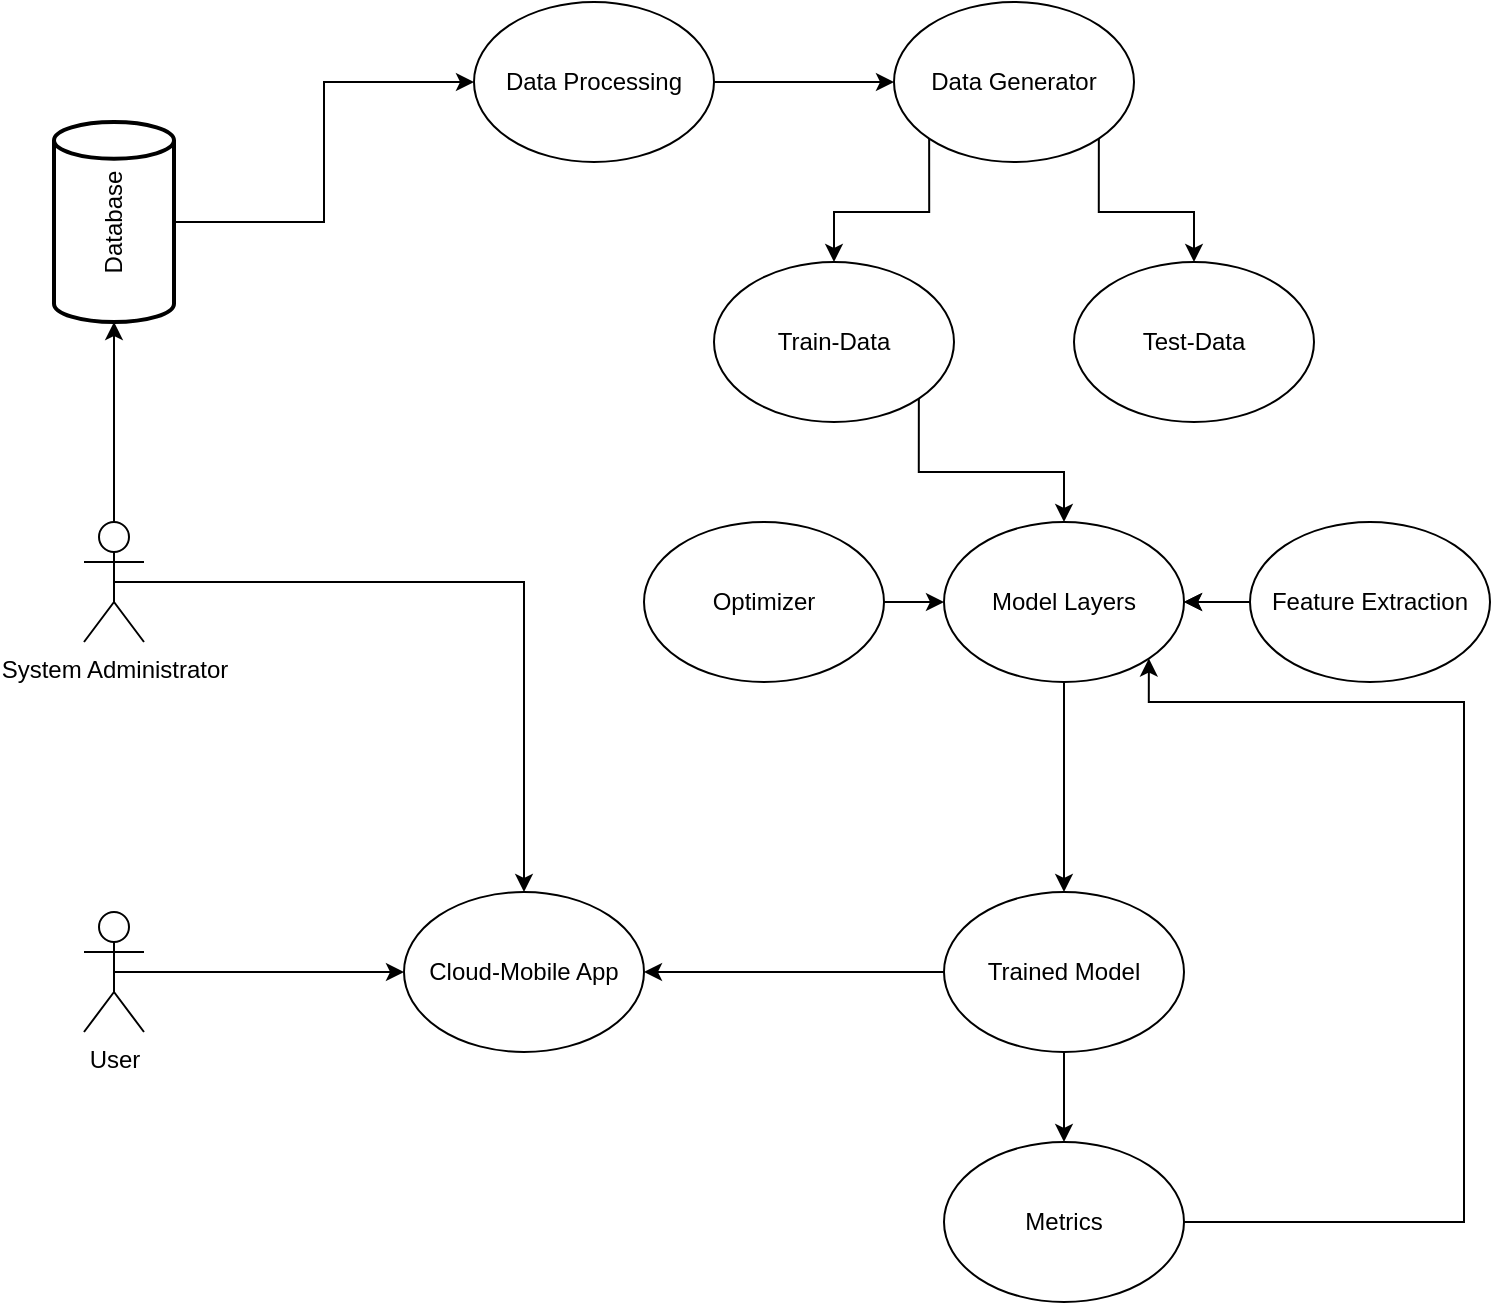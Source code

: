 <mxfile version="20.5.1" type="github">
  <diagram id="Z_isAmxPyYDPvPfBriaF" name="Page-1">
    <mxGraphModel dx="1256" dy="808" grid="1" gridSize="10" guides="1" tooltips="1" connect="1" arrows="1" fold="1" page="1" pageScale="1" pageWidth="827" pageHeight="1169" math="0" shadow="0">
      <root>
        <mxCell id="0" />
        <mxCell id="1" parent="0" />
        <mxCell id="cteyw57EZUwjN1r9_n_c-33" style="edgeStyle=orthogonalEdgeStyle;rounded=0;orthogonalLoop=1;jettySize=auto;html=1;exitX=0.5;exitY=0.5;exitDx=0;exitDy=0;exitPerimeter=0;" edge="1" parent="1" source="cteyw57EZUwjN1r9_n_c-1" target="cteyw57EZUwjN1r9_n_c-14">
          <mxGeometry relative="1" as="geometry" />
        </mxCell>
        <mxCell id="cteyw57EZUwjN1r9_n_c-1" value="User" style="shape=umlActor;verticalLabelPosition=bottom;verticalAlign=top;html=1;outlineConnect=0;" vertex="1" parent="1">
          <mxGeometry x="80" y="715" width="30" height="60" as="geometry" />
        </mxCell>
        <mxCell id="cteyw57EZUwjN1r9_n_c-30" style="edgeStyle=orthogonalEdgeStyle;rounded=0;orthogonalLoop=1;jettySize=auto;html=1;exitX=0.5;exitY=0.5;exitDx=0;exitDy=0;exitPerimeter=0;entryX=0.5;entryY=0;entryDx=0;entryDy=0;" edge="1" parent="1" source="cteyw57EZUwjN1r9_n_c-2" target="cteyw57EZUwjN1r9_n_c-14">
          <mxGeometry relative="1" as="geometry" />
        </mxCell>
        <mxCell id="cteyw57EZUwjN1r9_n_c-32" style="edgeStyle=orthogonalEdgeStyle;rounded=0;orthogonalLoop=1;jettySize=auto;html=1;exitX=0.5;exitY=0;exitDx=0;exitDy=0;exitPerimeter=0;entryX=0;entryY=0.5;entryDx=0;entryDy=0;entryPerimeter=0;" edge="1" parent="1" source="cteyw57EZUwjN1r9_n_c-2" target="cteyw57EZUwjN1r9_n_c-4">
          <mxGeometry relative="1" as="geometry" />
        </mxCell>
        <mxCell id="cteyw57EZUwjN1r9_n_c-2" value="System Administrator" style="shape=umlActor;verticalLabelPosition=bottom;verticalAlign=top;html=1;outlineConnect=0;" vertex="1" parent="1">
          <mxGeometry x="80" y="520" width="30" height="60" as="geometry" />
        </mxCell>
        <mxCell id="cteyw57EZUwjN1r9_n_c-15" style="edgeStyle=orthogonalEdgeStyle;rounded=0;orthogonalLoop=1;jettySize=auto;html=1;exitX=0.5;exitY=1;exitDx=0;exitDy=0;exitPerimeter=0;entryX=0;entryY=0.5;entryDx=0;entryDy=0;" edge="1" parent="1" source="cteyw57EZUwjN1r9_n_c-4" target="cteyw57EZUwjN1r9_n_c-5">
          <mxGeometry relative="1" as="geometry" />
        </mxCell>
        <mxCell id="cteyw57EZUwjN1r9_n_c-4" value="Database" style="strokeWidth=2;html=1;shape=mxgraph.flowchart.direct_data;whiteSpace=wrap;rotation=-90;" vertex="1" parent="1">
          <mxGeometry x="45" y="340" width="100" height="60" as="geometry" />
        </mxCell>
        <mxCell id="cteyw57EZUwjN1r9_n_c-16" style="edgeStyle=orthogonalEdgeStyle;rounded=0;orthogonalLoop=1;jettySize=auto;html=1;exitX=1;exitY=0.5;exitDx=0;exitDy=0;entryX=0;entryY=0.5;entryDx=0;entryDy=0;" edge="1" parent="1" source="cteyw57EZUwjN1r9_n_c-5" target="cteyw57EZUwjN1r9_n_c-6">
          <mxGeometry relative="1" as="geometry" />
        </mxCell>
        <mxCell id="cteyw57EZUwjN1r9_n_c-5" value="Data Processing" style="ellipse;whiteSpace=wrap;html=1;" vertex="1" parent="1">
          <mxGeometry x="275" y="260" width="120" height="80" as="geometry" />
        </mxCell>
        <mxCell id="cteyw57EZUwjN1r9_n_c-17" style="edgeStyle=orthogonalEdgeStyle;rounded=0;orthogonalLoop=1;jettySize=auto;html=1;exitX=0;exitY=1;exitDx=0;exitDy=0;entryX=0.5;entryY=0;entryDx=0;entryDy=0;" edge="1" parent="1" source="cteyw57EZUwjN1r9_n_c-6" target="cteyw57EZUwjN1r9_n_c-7">
          <mxGeometry relative="1" as="geometry" />
        </mxCell>
        <mxCell id="cteyw57EZUwjN1r9_n_c-18" style="edgeStyle=orthogonalEdgeStyle;rounded=0;orthogonalLoop=1;jettySize=auto;html=1;exitX=1;exitY=1;exitDx=0;exitDy=0;entryX=0.5;entryY=0;entryDx=0;entryDy=0;" edge="1" parent="1" source="cteyw57EZUwjN1r9_n_c-6" target="cteyw57EZUwjN1r9_n_c-8">
          <mxGeometry relative="1" as="geometry" />
        </mxCell>
        <mxCell id="cteyw57EZUwjN1r9_n_c-6" value="Data Generator" style="ellipse;whiteSpace=wrap;html=1;" vertex="1" parent="1">
          <mxGeometry x="485" y="260" width="120" height="80" as="geometry" />
        </mxCell>
        <mxCell id="cteyw57EZUwjN1r9_n_c-19" style="edgeStyle=orthogonalEdgeStyle;rounded=0;orthogonalLoop=1;jettySize=auto;html=1;exitX=1;exitY=1;exitDx=0;exitDy=0;entryX=0.5;entryY=0;entryDx=0;entryDy=0;" edge="1" parent="1" source="cteyw57EZUwjN1r9_n_c-7" target="cteyw57EZUwjN1r9_n_c-10">
          <mxGeometry relative="1" as="geometry" />
        </mxCell>
        <mxCell id="cteyw57EZUwjN1r9_n_c-7" value="Train-Data" style="ellipse;whiteSpace=wrap;html=1;" vertex="1" parent="1">
          <mxGeometry x="395" y="390" width="120" height="80" as="geometry" />
        </mxCell>
        <mxCell id="cteyw57EZUwjN1r9_n_c-8" value="Test-Data" style="ellipse;whiteSpace=wrap;html=1;" vertex="1" parent="1">
          <mxGeometry x="575" y="390" width="120" height="80" as="geometry" />
        </mxCell>
        <mxCell id="cteyw57EZUwjN1r9_n_c-20" style="edgeStyle=orthogonalEdgeStyle;rounded=0;orthogonalLoop=1;jettySize=auto;html=1;exitX=1;exitY=0.5;exitDx=0;exitDy=0;entryX=0;entryY=0.5;entryDx=0;entryDy=0;" edge="1" parent="1" source="cteyw57EZUwjN1r9_n_c-9" target="cteyw57EZUwjN1r9_n_c-10">
          <mxGeometry relative="1" as="geometry" />
        </mxCell>
        <mxCell id="cteyw57EZUwjN1r9_n_c-9" value="Optimizer" style="ellipse;whiteSpace=wrap;html=1;" vertex="1" parent="1">
          <mxGeometry x="360" y="520" width="120" height="80" as="geometry" />
        </mxCell>
        <mxCell id="cteyw57EZUwjN1r9_n_c-27" style="edgeStyle=orthogonalEdgeStyle;rounded=0;orthogonalLoop=1;jettySize=auto;html=1;exitX=0.5;exitY=1;exitDx=0;exitDy=0;entryX=0.5;entryY=0;entryDx=0;entryDy=0;" edge="1" parent="1" source="cteyw57EZUwjN1r9_n_c-10" target="cteyw57EZUwjN1r9_n_c-12">
          <mxGeometry relative="1" as="geometry" />
        </mxCell>
        <mxCell id="cteyw57EZUwjN1r9_n_c-10" value="Model Layers" style="ellipse;whiteSpace=wrap;html=1;" vertex="1" parent="1">
          <mxGeometry x="510" y="520" width="120" height="80" as="geometry" />
        </mxCell>
        <mxCell id="cteyw57EZUwjN1r9_n_c-21" style="edgeStyle=orthogonalEdgeStyle;rounded=0;orthogonalLoop=1;jettySize=auto;html=1;exitX=0;exitY=0.5;exitDx=0;exitDy=0;entryX=1;entryY=0.5;entryDx=0;entryDy=0;" edge="1" parent="1" target="cteyw57EZUwjN1r9_n_c-10">
          <mxGeometry relative="1" as="geometry">
            <mxPoint x="650" y="560" as="sourcePoint" />
          </mxGeometry>
        </mxCell>
        <mxCell id="cteyw57EZUwjN1r9_n_c-34" value="" style="edgeStyle=orthogonalEdgeStyle;rounded=0;orthogonalLoop=1;jettySize=auto;html=1;" edge="1" parent="1" source="cteyw57EZUwjN1r9_n_c-11" target="cteyw57EZUwjN1r9_n_c-10">
          <mxGeometry relative="1" as="geometry" />
        </mxCell>
        <mxCell id="cteyw57EZUwjN1r9_n_c-11" value="Feature Extraction" style="ellipse;whiteSpace=wrap;html=1;" vertex="1" parent="1">
          <mxGeometry x="663" y="520" width="120" height="80" as="geometry" />
        </mxCell>
        <mxCell id="cteyw57EZUwjN1r9_n_c-23" style="edgeStyle=orthogonalEdgeStyle;rounded=0;orthogonalLoop=1;jettySize=auto;html=1;exitX=0.5;exitY=1;exitDx=0;exitDy=0;" edge="1" parent="1" source="cteyw57EZUwjN1r9_n_c-12" target="cteyw57EZUwjN1r9_n_c-13">
          <mxGeometry relative="1" as="geometry" />
        </mxCell>
        <mxCell id="cteyw57EZUwjN1r9_n_c-24" style="edgeStyle=orthogonalEdgeStyle;rounded=0;orthogonalLoop=1;jettySize=auto;html=1;exitX=0;exitY=0.5;exitDx=0;exitDy=0;" edge="1" parent="1" source="cteyw57EZUwjN1r9_n_c-12" target="cteyw57EZUwjN1r9_n_c-14">
          <mxGeometry relative="1" as="geometry" />
        </mxCell>
        <mxCell id="cteyw57EZUwjN1r9_n_c-12" value="Trained Model&lt;span style=&quot;color: rgba(0, 0, 0, 0); font-family: monospace; font-size: 0px; text-align: start;&quot;&gt;%3CmxGraphModel%3E%3Croot%3E%3CmxCell%20id%3D%220%22%2F%3E%3CmxCell%20id%3D%221%22%20parent%3D%220%22%2F%3E%3CmxCell%20id%3D%222%22%20value%3D%22train-data%22%20style%3D%22ellipse%3BwhiteSpace%3Dwrap%3Bhtml%3D1%3B%22%20vertex%3D%221%22%20parent%3D%221%22%3E%3CmxGeometry%20x%3D%22370%22%20y%3D%22290%22%20width%3D%22120%22%20height%3D%2280%22%20as%3D%22geometry%22%2F%3E%3C%2FmxCell%3E%3C%2Froot%3E%3C%2FmxGraphModel%3E&lt;/span&gt;" style="ellipse;whiteSpace=wrap;html=1;" vertex="1" parent="1">
          <mxGeometry x="510" y="705" width="120" height="80" as="geometry" />
        </mxCell>
        <mxCell id="cteyw57EZUwjN1r9_n_c-35" style="edgeStyle=orthogonalEdgeStyle;rounded=0;orthogonalLoop=1;jettySize=auto;html=1;exitX=1;exitY=0.5;exitDx=0;exitDy=0;entryX=1;entryY=1;entryDx=0;entryDy=0;" edge="1" parent="1" source="cteyw57EZUwjN1r9_n_c-13" target="cteyw57EZUwjN1r9_n_c-10">
          <mxGeometry relative="1" as="geometry">
            <Array as="points">
              <mxPoint x="770" y="870" />
              <mxPoint x="770" y="610" />
              <mxPoint x="612" y="610" />
            </Array>
          </mxGeometry>
        </mxCell>
        <mxCell id="cteyw57EZUwjN1r9_n_c-13" value="Metrics" style="ellipse;whiteSpace=wrap;html=1;" vertex="1" parent="1">
          <mxGeometry x="510" y="830" width="120" height="80" as="geometry" />
        </mxCell>
        <mxCell id="cteyw57EZUwjN1r9_n_c-14" value="Cloud-Mobile App" style="ellipse;whiteSpace=wrap;html=1;" vertex="1" parent="1">
          <mxGeometry x="240" y="705" width="120" height="80" as="geometry" />
        </mxCell>
      </root>
    </mxGraphModel>
  </diagram>
</mxfile>
